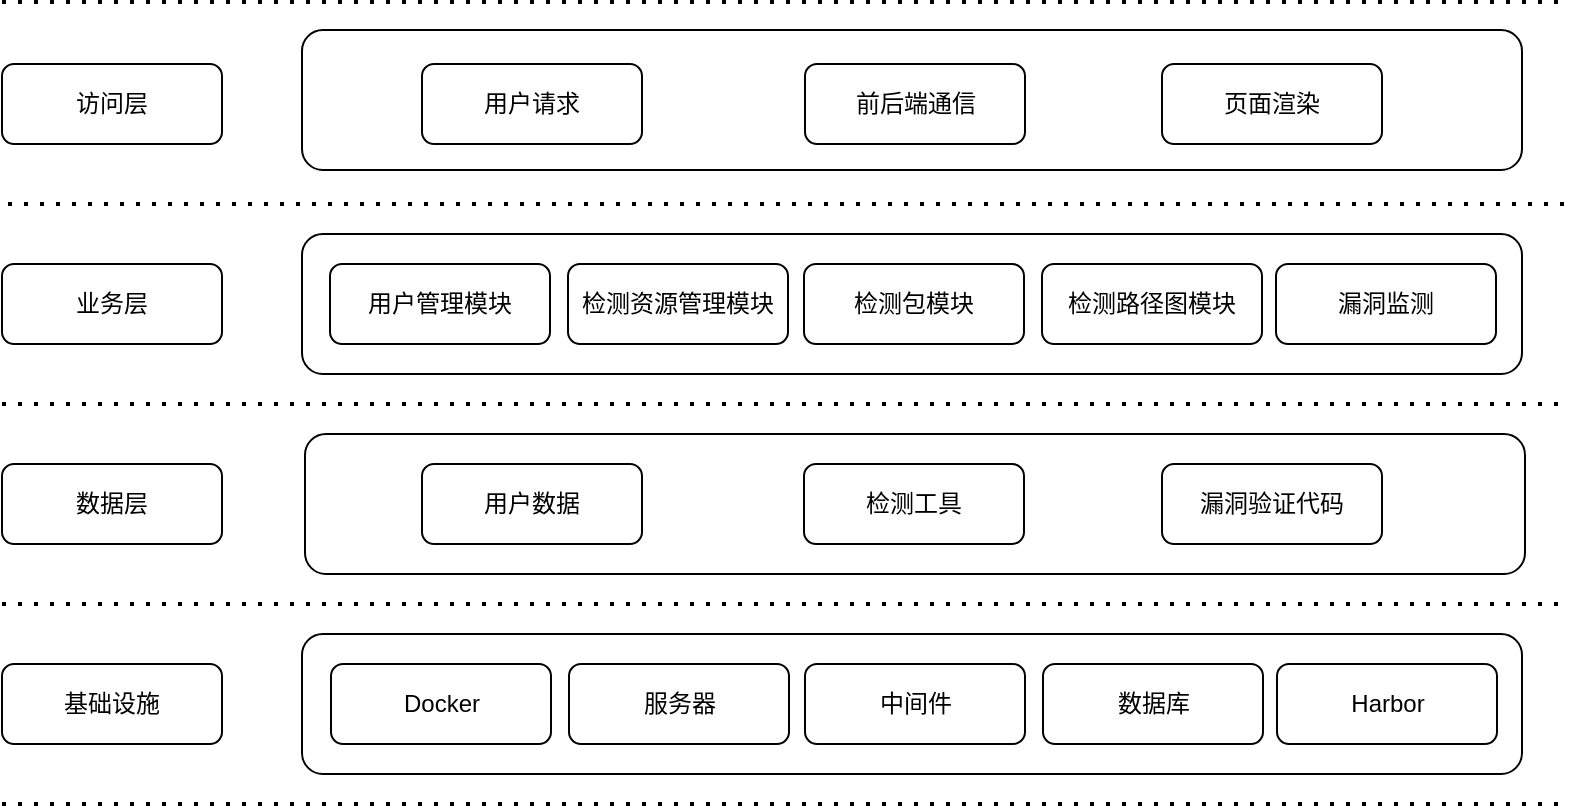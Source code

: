 <mxfile version="21.0.6" type="github">
  <diagram name="第 1 页" id="3UjdBd2KKpV0JYQb_SGN">
    <mxGraphModel dx="962" dy="567" grid="1" gridSize="10" guides="1" tooltips="1" connect="1" arrows="1" fold="1" page="1" pageScale="1" pageWidth="827" pageHeight="1169" math="0" shadow="0">
      <root>
        <mxCell id="0" />
        <mxCell id="1" parent="0" />
        <mxCell id="ZT8GPRA4VV5K2qkBkmNg-24" value="" style="rounded=1;whiteSpace=wrap;html=1;" vertex="1" parent="1">
          <mxGeometry x="280" y="425" width="610" height="70" as="geometry" />
        </mxCell>
        <mxCell id="ZT8GPRA4VV5K2qkBkmNg-23" value="" style="rounded=1;whiteSpace=wrap;html=1;" vertex="1" parent="1">
          <mxGeometry x="281.5" y="325" width="610" height="70" as="geometry" />
        </mxCell>
        <mxCell id="ZT8GPRA4VV5K2qkBkmNg-22" value="" style="rounded=1;whiteSpace=wrap;html=1;" vertex="1" parent="1">
          <mxGeometry x="280" y="225" width="610" height="70" as="geometry" />
        </mxCell>
        <mxCell id="ZT8GPRA4VV5K2qkBkmNg-21" value="" style="rounded=1;whiteSpace=wrap;html=1;" vertex="1" parent="1">
          <mxGeometry x="280" y="123" width="610" height="70" as="geometry" />
        </mxCell>
        <mxCell id="ZT8GPRA4VV5K2qkBkmNg-1" value="访问层" style="rounded=1;whiteSpace=wrap;html=1;" vertex="1" parent="1">
          <mxGeometry x="130" y="140" width="110" height="40" as="geometry" />
        </mxCell>
        <mxCell id="ZT8GPRA4VV5K2qkBkmNg-2" value="业务层" style="rounded=1;whiteSpace=wrap;html=1;" vertex="1" parent="1">
          <mxGeometry x="130" y="240" width="110" height="40" as="geometry" />
        </mxCell>
        <mxCell id="ZT8GPRA4VV5K2qkBkmNg-3" value="数据层" style="rounded=1;whiteSpace=wrap;html=1;" vertex="1" parent="1">
          <mxGeometry x="130" y="340" width="110" height="40" as="geometry" />
        </mxCell>
        <mxCell id="ZT8GPRA4VV5K2qkBkmNg-4" value="基础设施" style="rounded=1;whiteSpace=wrap;html=1;" vertex="1" parent="1">
          <mxGeometry x="130" y="440" width="110" height="40" as="geometry" />
        </mxCell>
        <mxCell id="ZT8GPRA4VV5K2qkBkmNg-5" value="用户请求" style="rounded=1;whiteSpace=wrap;html=1;" vertex="1" parent="1">
          <mxGeometry x="340" y="140" width="110" height="40" as="geometry" />
        </mxCell>
        <mxCell id="ZT8GPRA4VV5K2qkBkmNg-6" value="前后端通信" style="rounded=1;whiteSpace=wrap;html=1;" vertex="1" parent="1">
          <mxGeometry x="531.5" y="140" width="110" height="40" as="geometry" />
        </mxCell>
        <mxCell id="ZT8GPRA4VV5K2qkBkmNg-7" value="页面渲染" style="rounded=1;whiteSpace=wrap;html=1;" vertex="1" parent="1">
          <mxGeometry x="710" y="140" width="110" height="40" as="geometry" />
        </mxCell>
        <mxCell id="ZT8GPRA4VV5K2qkBkmNg-8" value="用户管理模块" style="rounded=1;whiteSpace=wrap;html=1;" vertex="1" parent="1">
          <mxGeometry x="294" y="240" width="110" height="40" as="geometry" />
        </mxCell>
        <mxCell id="ZT8GPRA4VV5K2qkBkmNg-9" value="检测资源管理模块" style="rounded=1;whiteSpace=wrap;html=1;" vertex="1" parent="1">
          <mxGeometry x="413" y="240" width="110" height="40" as="geometry" />
        </mxCell>
        <mxCell id="ZT8GPRA4VV5K2qkBkmNg-10" value="检测包模块" style="rounded=1;whiteSpace=wrap;html=1;" vertex="1" parent="1">
          <mxGeometry x="531" y="240" width="110" height="40" as="geometry" />
        </mxCell>
        <mxCell id="ZT8GPRA4VV5K2qkBkmNg-11" value="检测路径图模块" style="rounded=1;whiteSpace=wrap;html=1;" vertex="1" parent="1">
          <mxGeometry x="650" y="240" width="110" height="40" as="geometry" />
        </mxCell>
        <mxCell id="ZT8GPRA4VV5K2qkBkmNg-12" value="漏洞监测" style="rounded=1;whiteSpace=wrap;html=1;" vertex="1" parent="1">
          <mxGeometry x="767" y="240" width="110" height="40" as="geometry" />
        </mxCell>
        <mxCell id="ZT8GPRA4VV5K2qkBkmNg-13" value="用户数据" style="rounded=1;whiteSpace=wrap;html=1;" vertex="1" parent="1">
          <mxGeometry x="340" y="340" width="110" height="40" as="geometry" />
        </mxCell>
        <mxCell id="ZT8GPRA4VV5K2qkBkmNg-14" value="检测工具" style="rounded=1;whiteSpace=wrap;html=1;" vertex="1" parent="1">
          <mxGeometry x="531" y="340" width="110" height="40" as="geometry" />
        </mxCell>
        <mxCell id="ZT8GPRA4VV5K2qkBkmNg-15" value="漏洞验证代码" style="rounded=1;whiteSpace=wrap;html=1;" vertex="1" parent="1">
          <mxGeometry x="710" y="340" width="110" height="40" as="geometry" />
        </mxCell>
        <mxCell id="ZT8GPRA4VV5K2qkBkmNg-16" value="Docker" style="rounded=1;whiteSpace=wrap;html=1;" vertex="1" parent="1">
          <mxGeometry x="294.5" y="440" width="110" height="40" as="geometry" />
        </mxCell>
        <mxCell id="ZT8GPRA4VV5K2qkBkmNg-17" value="服务器" style="rounded=1;whiteSpace=wrap;html=1;" vertex="1" parent="1">
          <mxGeometry x="413.5" y="440" width="110" height="40" as="geometry" />
        </mxCell>
        <mxCell id="ZT8GPRA4VV5K2qkBkmNg-18" value="中间件" style="rounded=1;whiteSpace=wrap;html=1;" vertex="1" parent="1">
          <mxGeometry x="531.5" y="440" width="110" height="40" as="geometry" />
        </mxCell>
        <mxCell id="ZT8GPRA4VV5K2qkBkmNg-19" value="数据库" style="rounded=1;whiteSpace=wrap;html=1;" vertex="1" parent="1">
          <mxGeometry x="650.5" y="440" width="110" height="40" as="geometry" />
        </mxCell>
        <mxCell id="ZT8GPRA4VV5K2qkBkmNg-20" value="Harbor" style="rounded=1;whiteSpace=wrap;html=1;" vertex="1" parent="1">
          <mxGeometry x="767.5" y="440" width="110" height="40" as="geometry" />
        </mxCell>
        <mxCell id="ZT8GPRA4VV5K2qkBkmNg-25" value="" style="endArrow=none;dashed=1;html=1;dashPattern=1 3;strokeWidth=2;rounded=0;" edge="1" parent="1">
          <mxGeometry width="50" height="50" relative="1" as="geometry">
            <mxPoint x="130" y="109" as="sourcePoint" />
            <mxPoint x="910" y="109" as="targetPoint" />
          </mxGeometry>
        </mxCell>
        <mxCell id="ZT8GPRA4VV5K2qkBkmNg-26" value="" style="endArrow=none;dashed=1;html=1;dashPattern=1 3;strokeWidth=2;rounded=0;" edge="1" parent="1">
          <mxGeometry width="50" height="50" relative="1" as="geometry">
            <mxPoint x="133" y="210" as="sourcePoint" />
            <mxPoint x="913" y="210" as="targetPoint" />
          </mxGeometry>
        </mxCell>
        <mxCell id="ZT8GPRA4VV5K2qkBkmNg-27" value="" style="endArrow=none;dashed=1;html=1;dashPattern=1 3;strokeWidth=2;rounded=0;" edge="1" parent="1">
          <mxGeometry width="50" height="50" relative="1" as="geometry">
            <mxPoint x="130" y="310" as="sourcePoint" />
            <mxPoint x="910" y="310" as="targetPoint" />
          </mxGeometry>
        </mxCell>
        <mxCell id="ZT8GPRA4VV5K2qkBkmNg-28" value="" style="endArrow=none;dashed=1;html=1;dashPattern=1 3;strokeWidth=2;rounded=0;" edge="1" parent="1">
          <mxGeometry width="50" height="50" relative="1" as="geometry">
            <mxPoint x="130" y="410" as="sourcePoint" />
            <mxPoint x="910" y="410" as="targetPoint" />
          </mxGeometry>
        </mxCell>
        <mxCell id="ZT8GPRA4VV5K2qkBkmNg-29" value="" style="endArrow=none;dashed=1;html=1;dashPattern=1 3;strokeWidth=2;rounded=0;" edge="1" parent="1">
          <mxGeometry width="50" height="50" relative="1" as="geometry">
            <mxPoint x="130" y="510" as="sourcePoint" />
            <mxPoint x="910" y="510" as="targetPoint" />
          </mxGeometry>
        </mxCell>
      </root>
    </mxGraphModel>
  </diagram>
</mxfile>
